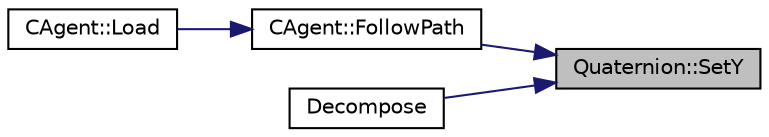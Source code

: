 digraph "Quaternion::SetY"
{
 // LATEX_PDF_SIZE
  edge [fontname="Helvetica",fontsize="10",labelfontname="Helvetica",labelfontsize="10"];
  node [fontname="Helvetica",fontsize="10",shape=record];
  rankdir="RL";
  Node144 [label="Quaternion::SetY",height=0.2,width=0.4,color="black", fillcolor="grey75", style="filled", fontcolor="black",tooltip="y value mutator"];
  Node144 -> Node145 [dir="back",color="midnightblue",fontsize="10",style="solid",fontname="Helvetica"];
  Node145 [label="CAgent::FollowPath",height=0.2,width=0.4,color="black", fillcolor="white", style="filled",URL="$class_c_agent.html#a8e57afd96aac88101d9f75d3d1d79951",tooltip="make the Agent follow a precalculated path"];
  Node145 -> Node146 [dir="back",color="midnightblue",fontsize="10",style="solid",fontname="Helvetica"];
  Node146 [label="CAgent::Load",height=0.2,width=0.4,color="black", fillcolor="white", style="filled",URL="$class_c_agent.html#a744b88d9b408c11bb3406acb6717ddb0",tooltip="loads the component from saved state"];
  Node144 -> Node147 [dir="back",color="midnightblue",fontsize="10",style="solid",fontname="Helvetica"];
  Node147 [label="Decompose",height=0.2,width=0.4,color="black", fillcolor="white", style="filled",URL="$_misc_math_8h.html#a3ad62eba426ab23f1556705da1fb3dcb",tooltip=" "];
}
